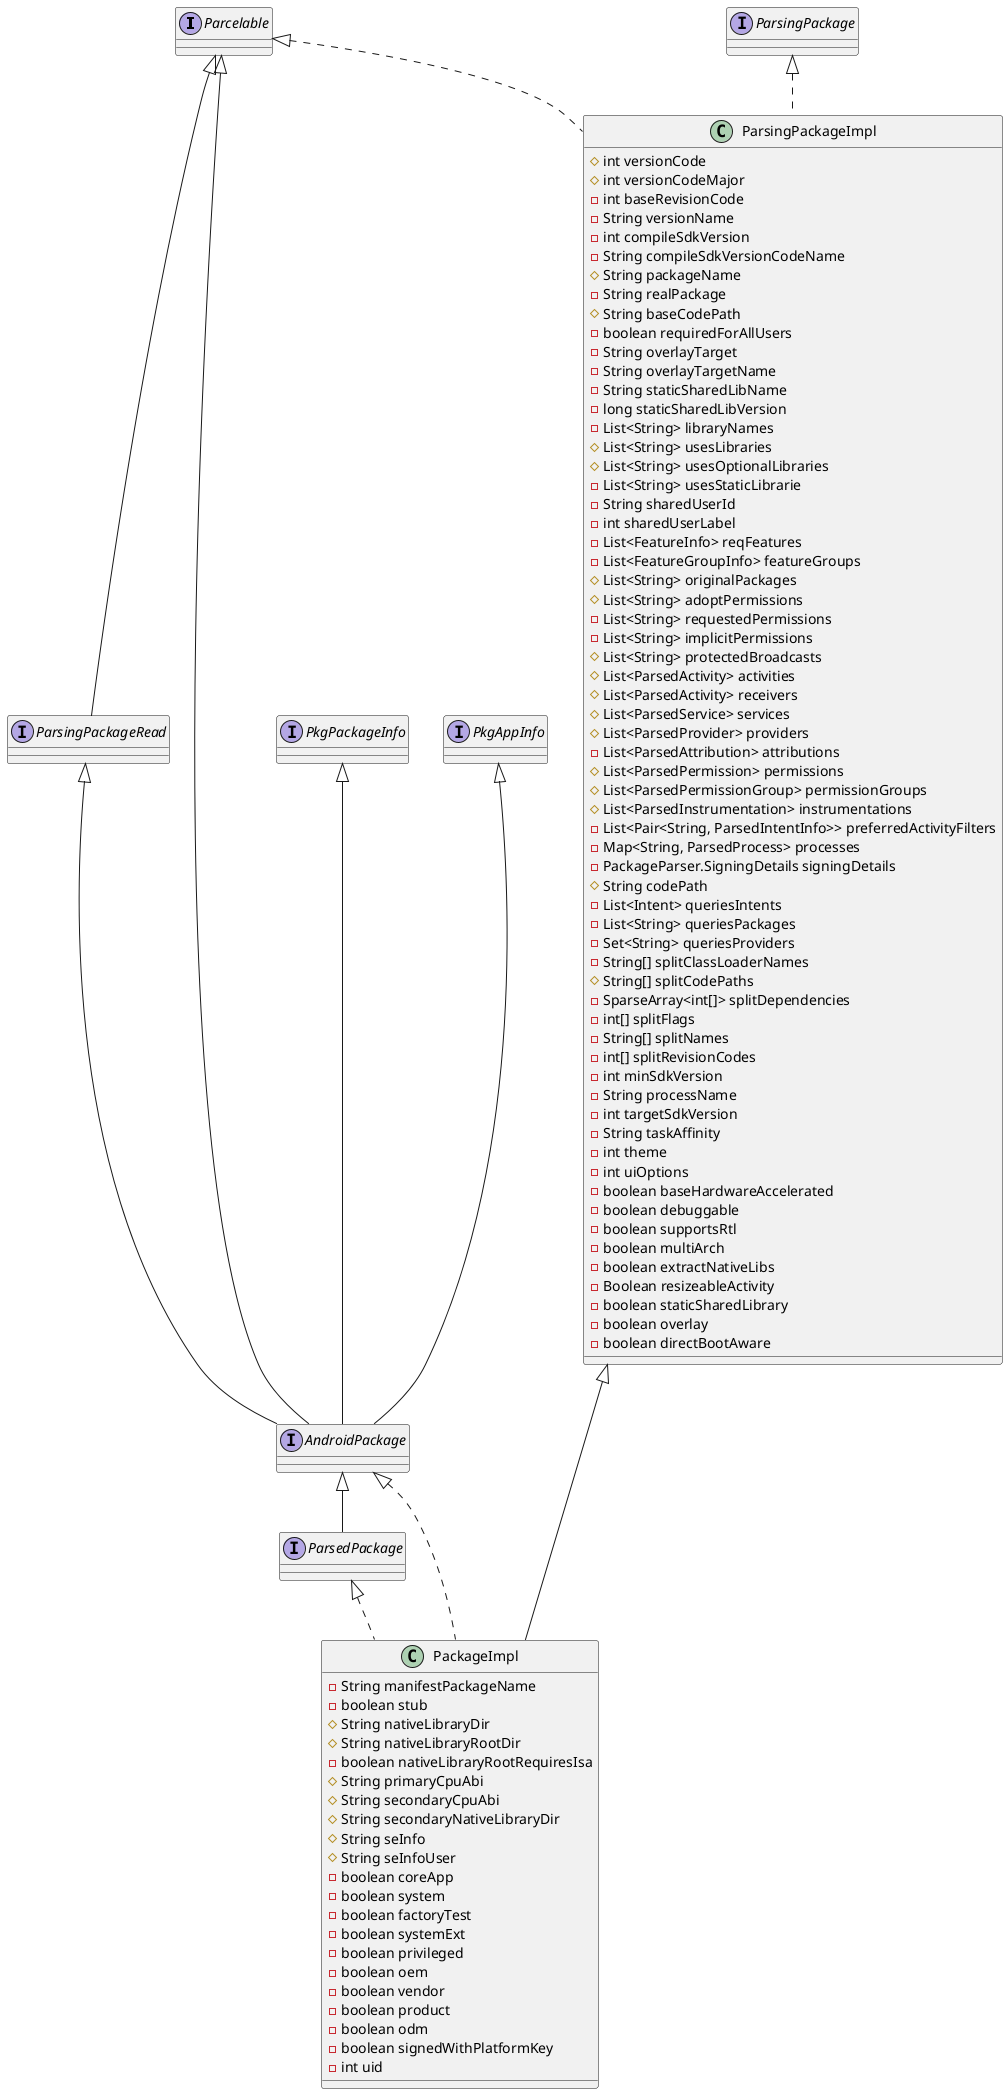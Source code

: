 @startuml
interface Parcelable
interface ParsingPackageRead
interface PkgPackageInfo
interface PkgAppInfo
interface AndroidPackage
interface ParsedPackage
interface ParsingPackage
class ParsingPackageImpl{
    #int versionCode
    #int versionCodeMajor
    -int baseRevisionCode
    -String versionName
    -int compileSdkVersion
    -String compileSdkVersionCodeName
    #String packageName
    -String realPackage
    #String baseCodePath
    -boolean requiredForAllUsers
    -String overlayTarget
    -String overlayTargetName
    -String staticSharedLibName
    -long staticSharedLibVersion
    -List<String> libraryNames
    #List<String> usesLibraries
    #List<String> usesOptionalLibraries
    -List<String> usesStaticLibrarie
    -String sharedUserId
    -int sharedUserLabel
    -List<FeatureInfo> reqFeatures
    -List<FeatureGroupInfo> featureGroups
    #List<String> originalPackages
    #List<String> adoptPermissions
    -List<String> requestedPermissions
    -List<String> implicitPermissions
    #List<String> protectedBroadcasts
    #List<ParsedActivity> activities
    #List<ParsedActivity> receivers
    #List<ParsedService> services
    #List<ParsedProvider> providers
    -List<ParsedAttribution> attributions
    #List<ParsedPermission> permissions
    #List<ParsedPermissionGroup> permissionGroups
    #List<ParsedInstrumentation> instrumentations
    -List<Pair<String, ParsedIntentInfo>> preferredActivityFilters
    -Map<String, ParsedProcess> processes
    -PackageParser.SigningDetails signingDetails
    #String codePath
    -List<Intent> queriesIntents
    -List<String> queriesPackages
    -Set<String> queriesProviders
    -String[] splitClassLoaderNames
    #String[] splitCodePaths
    -SparseArray<int[]> splitDependencies
    -int[] splitFlags
    -String[] splitNames
    -int[] splitRevisionCodes
    -int minSdkVersion
    -String processName
    -int targetSdkVersion
    -String taskAffinity
    -int theme
    -int uiOptions
    -boolean baseHardwareAccelerated
    -boolean debuggable
    -boolean supportsRtl
    -boolean multiArch
    -boolean extractNativeLibs
    -Boolean resizeableActivity
    -boolean staticSharedLibrary
    -boolean overlay
    -boolean directBootAware
}
class PackageImpl {
    -String manifestPackageName
    -boolean stub
    #String nativeLibraryDir
    #String nativeLibraryRootDir
    -boolean nativeLibraryRootRequiresIsa
    #String primaryCpuAbi
    #String secondaryCpuAbi
    #String secondaryNativeLibraryDir
    #String seInfo
    #String seInfoUser
    -boolean coreApp
    -boolean system
    -boolean factoryTest
    -boolean systemExt
    -boolean privileged
    -boolean oem
    -boolean vendor
    -boolean product
    -boolean odm
    -boolean signedWithPlatformKey
    -int uid
}
Parcelable<|--ParsingPackageRead
ParsingPackageImpl<|--PackageImpl
ParsedPackage<|..PackageImpl
AndroidPackage<|..PackageImpl
Parcelable<|--AndroidPackage
ParsingPackageRead<|--AndroidPackage
PkgPackageInfo<|--AndroidPackage
PkgAppInfo<|--AndroidPackage
AndroidPackage<|--ParsedPackage
ParsingPackage<|..ParsingPackageImpl
Parcelable<|..ParsingPackageImpl
@enduml
